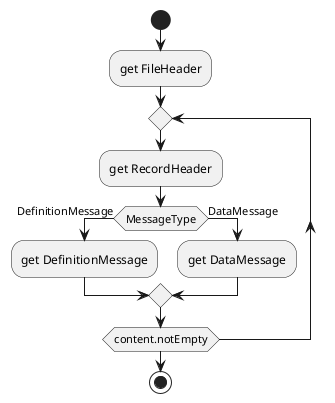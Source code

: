 @startuml
start
  :get FileHeader;
  repeat
    :get RecordHeader;
    if (MessageType) then (DefinitionMessage)
      :get DefinitionMessage;
    else (DataMessage)
      :get DataMessage;
    endif
  repeat while (content.notEmpty)
stop
@enduml
